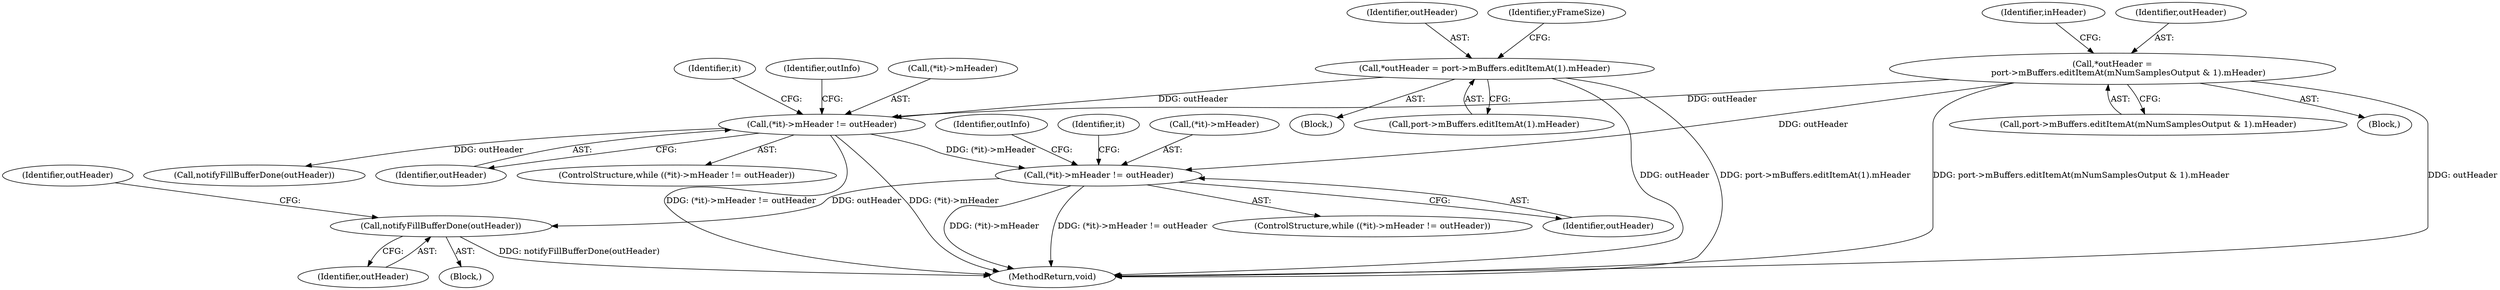 digraph "0_Android_d4271b792bdad85a80e2b83ab34c4b30b74f53ec@pointer" {
"1000232" [label="(Call,notifyFillBufferDone(outHeader))"];
"1000208" [label="(Call,(*it)->mHeader != outHeader)"];
"1000684" [label="(Call,(*it)->mHeader != outHeader)"];
"1000421" [label="(Call,*outHeader = port->mBuffers.editItemAt(1).mHeader)"];
"1000160" [label="(Call,*outHeader =\n            port->mBuffers.editItemAt(mNumSamplesOutput & 1).mHeader)"];
"1000695" [label="(Identifier,outInfo)"];
"1000422" [label="(Identifier,outHeader)"];
"1000421" [label="(Call,*outHeader = port->mBuffers.editItemAt(1).mHeader)"];
"1000171" [label="(Identifier,inHeader)"];
"1000685" [label="(Call,(*it)->mHeader)"];
"1000160" [label="(Call,*outHeader =\n            port->mBuffers.editItemAt(mNumSamplesOutput & 1).mHeader)"];
"1000708" [label="(Call,notifyFillBufferDone(outHeader))"];
"1000162" [label="(Call,port->mBuffers.editItemAt(mNumSamplesOutput & 1).mHeader)"];
"1000219" [label="(Identifier,outInfo)"];
"1000213" [label="(Identifier,outHeader)"];
"1000129" [label="(Block,)"];
"1000684" [label="(Call,(*it)->mHeader != outHeader)"];
"1000414" [label="(Block,)"];
"1000689" [label="(Identifier,outHeader)"];
"1000208" [label="(Call,(*it)->mHeader != outHeader)"];
"1000233" [label="(Identifier,outHeader)"];
"1000232" [label="(Call,notifyFillBufferDone(outHeader))"];
"1000192" [label="(Block,)"];
"1000216" [label="(Identifier,it)"];
"1000161" [label="(Identifier,outHeader)"];
"1000429" [label="(Identifier,yFrameSize)"];
"1000692" [label="(Identifier,it)"];
"1000209" [label="(Call,(*it)->mHeader)"];
"1000683" [label="(ControlStructure,while ((*it)->mHeader != outHeader))"];
"1000715" [label="(MethodReturn,void)"];
"1000235" [label="(Identifier,outHeader)"];
"1000207" [label="(ControlStructure,while ((*it)->mHeader != outHeader))"];
"1000423" [label="(Call,port->mBuffers.editItemAt(1).mHeader)"];
"1000232" -> "1000192"  [label="AST: "];
"1000232" -> "1000233"  [label="CFG: "];
"1000233" -> "1000232"  [label="AST: "];
"1000235" -> "1000232"  [label="CFG: "];
"1000232" -> "1000715"  [label="DDG: notifyFillBufferDone(outHeader)"];
"1000208" -> "1000232"  [label="DDG: outHeader"];
"1000208" -> "1000207"  [label="AST: "];
"1000208" -> "1000213"  [label="CFG: "];
"1000209" -> "1000208"  [label="AST: "];
"1000213" -> "1000208"  [label="AST: "];
"1000216" -> "1000208"  [label="CFG: "];
"1000219" -> "1000208"  [label="CFG: "];
"1000208" -> "1000715"  [label="DDG: (*it)->mHeader"];
"1000208" -> "1000715"  [label="DDG: (*it)->mHeader != outHeader"];
"1000684" -> "1000208"  [label="DDG: (*it)->mHeader"];
"1000160" -> "1000208"  [label="DDG: outHeader"];
"1000684" -> "1000683"  [label="AST: "];
"1000684" -> "1000689"  [label="CFG: "];
"1000685" -> "1000684"  [label="AST: "];
"1000689" -> "1000684"  [label="AST: "];
"1000692" -> "1000684"  [label="CFG: "];
"1000695" -> "1000684"  [label="CFG: "];
"1000684" -> "1000715"  [label="DDG: (*it)->mHeader != outHeader"];
"1000684" -> "1000715"  [label="DDG: (*it)->mHeader"];
"1000421" -> "1000684"  [label="DDG: outHeader"];
"1000160" -> "1000684"  [label="DDG: outHeader"];
"1000684" -> "1000708"  [label="DDG: outHeader"];
"1000421" -> "1000414"  [label="AST: "];
"1000421" -> "1000423"  [label="CFG: "];
"1000422" -> "1000421"  [label="AST: "];
"1000423" -> "1000421"  [label="AST: "];
"1000429" -> "1000421"  [label="CFG: "];
"1000421" -> "1000715"  [label="DDG: port->mBuffers.editItemAt(1).mHeader"];
"1000421" -> "1000715"  [label="DDG: outHeader"];
"1000160" -> "1000129"  [label="AST: "];
"1000160" -> "1000162"  [label="CFG: "];
"1000161" -> "1000160"  [label="AST: "];
"1000162" -> "1000160"  [label="AST: "];
"1000171" -> "1000160"  [label="CFG: "];
"1000160" -> "1000715"  [label="DDG: port->mBuffers.editItemAt(mNumSamplesOutput & 1).mHeader"];
"1000160" -> "1000715"  [label="DDG: outHeader"];
}
